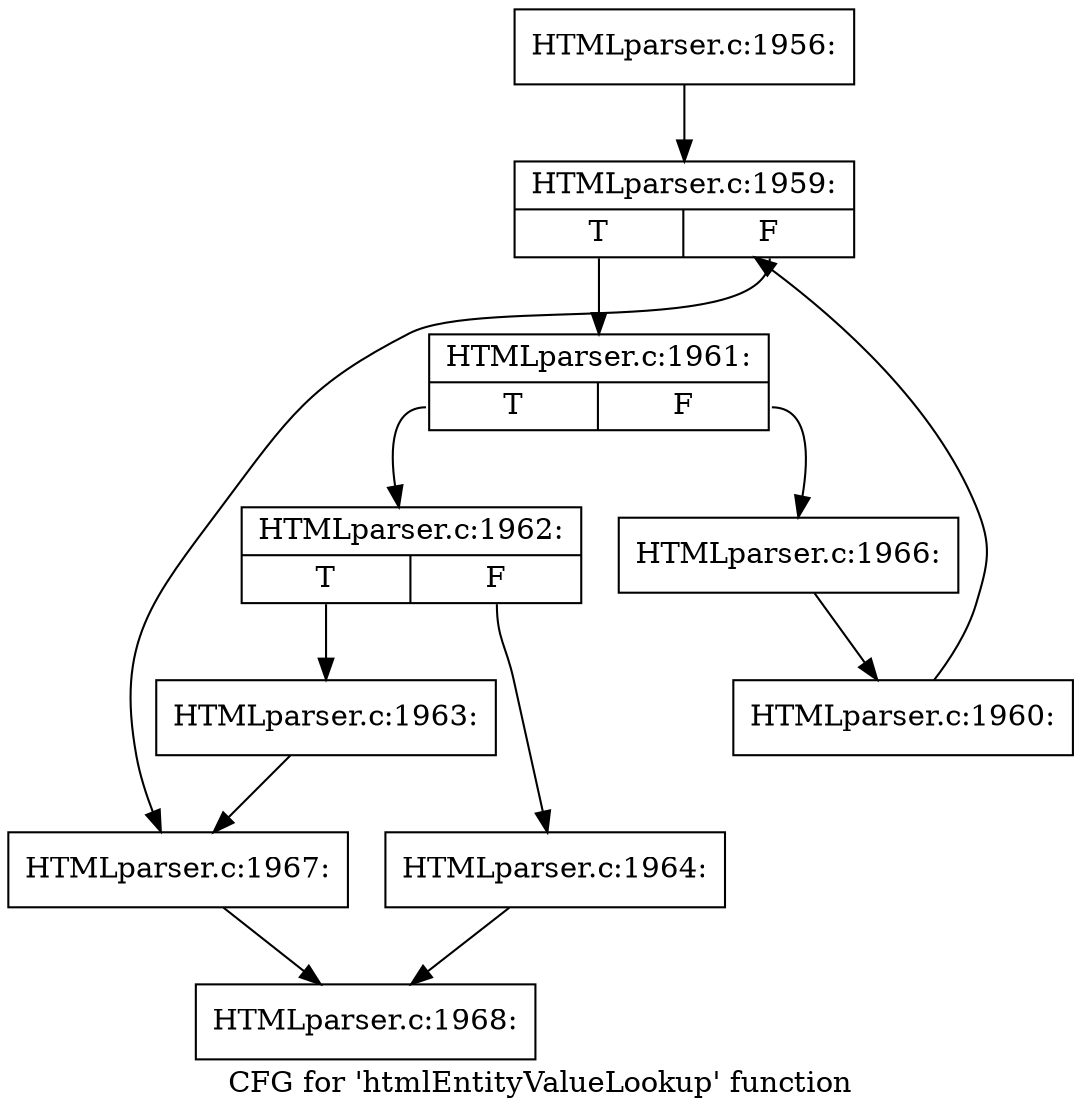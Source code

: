 digraph "CFG for 'htmlEntityValueLookup' function" {
	label="CFG for 'htmlEntityValueLookup' function";

	Node0x3b3a9c0 [shape=record,label="{HTMLparser.c:1956:}"];
	Node0x3b3a9c0 -> Node0x3b3a570;
	Node0x3b3a570 [shape=record,label="{HTMLparser.c:1959:|{<s0>T|<s1>F}}"];
	Node0x3b3a570:s0 -> Node0x3b3a850;
	Node0x3b3a570:s1 -> Node0x3b40390;
	Node0x3b3a850 [shape=record,label="{HTMLparser.c:1961:|{<s0>T|<s1>F}}"];
	Node0x3b3a850:s0 -> Node0x3b45500;
	Node0x3b3a850:s1 -> Node0x3b45550;
	Node0x3b45500 [shape=record,label="{HTMLparser.c:1962:|{<s0>T|<s1>F}}"];
	Node0x3b45500:s0 -> Node0x3b45af0;
	Node0x3b45500:s1 -> Node0x3b45b40;
	Node0x3b45af0 [shape=record,label="{HTMLparser.c:1963:}"];
	Node0x3b45af0 -> Node0x3b40390;
	Node0x3b45b40 [shape=record,label="{HTMLparser.c:1964:}"];
	Node0x3b45b40 -> Node0x3b3ab30;
	Node0x3b45550 [shape=record,label="{HTMLparser.c:1966:}"];
	Node0x3b45550 -> Node0x3b3a7c0;
	Node0x3b3a7c0 [shape=record,label="{HTMLparser.c:1960:}"];
	Node0x3b3a7c0 -> Node0x3b3a570;
	Node0x3b40390 [shape=record,label="{HTMLparser.c:1967:}"];
	Node0x3b40390 -> Node0x3b3ab30;
	Node0x3b3ab30 [shape=record,label="{HTMLparser.c:1968:}"];
}
